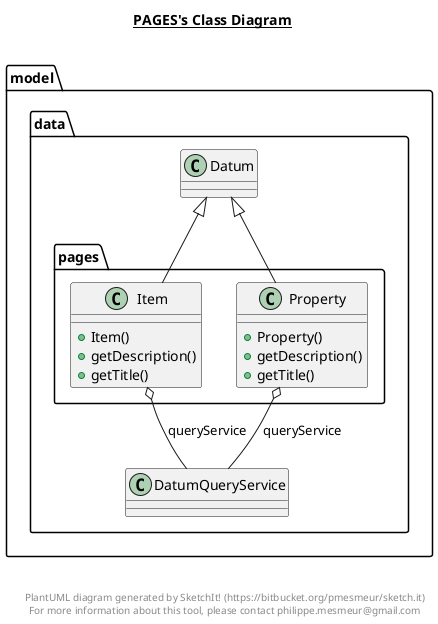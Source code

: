 @startuml

title __PAGES's Class Diagram__\n

  namespace model.data {
    namespace pages {
      class model.data.pages.Item {
          + Item()
          + getDescription()
          + getTitle()
      }
    }
  }
  

  namespace model.data {
    namespace pages {
      class model.data.pages.Property {
          + Property()
          + getDescription()
          + getTitle()
      }
    }
  }
  

  model.data.pages.Item -up-|> model.data.Datum
  model.data.pages.Item o-- model.data.DatumQueryService : queryService
  model.data.pages.Property -up-|> model.data.Datum
  model.data.pages.Property o-- model.data.DatumQueryService : queryService


right footer


PlantUML diagram generated by SketchIt! (https://bitbucket.org/pmesmeur/sketch.it)
For more information about this tool, please contact philippe.mesmeur@gmail.com
endfooter

@enduml
